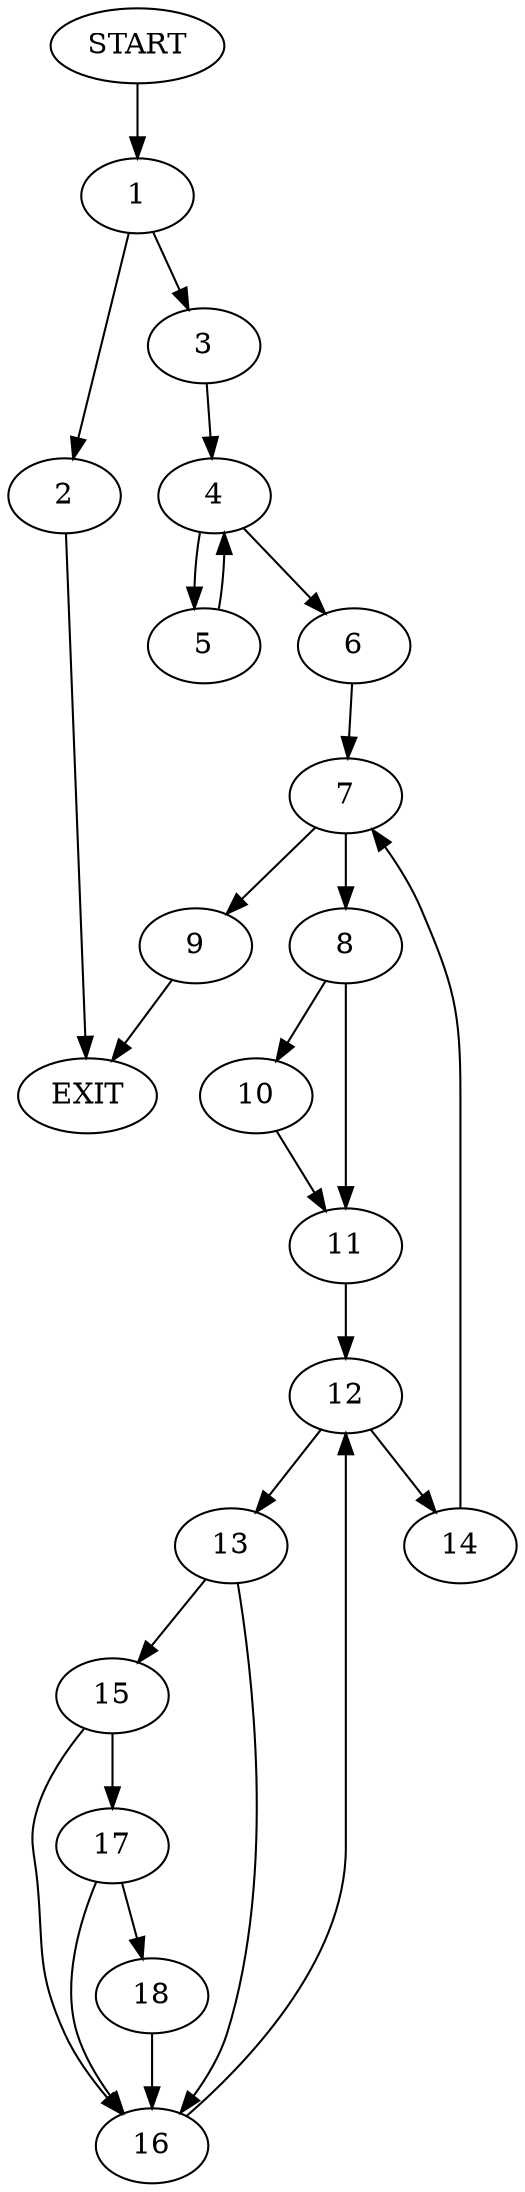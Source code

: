 digraph {
0 [label="START"]
19 [label="EXIT"]
0 -> 1
1 -> 2
1 -> 3
2 -> 19
3 -> 4
4 -> 5
4 -> 6
6 -> 7
5 -> 4
7 -> 8
7 -> 9
8 -> 10
8 -> 11
9 -> 19
10 -> 11
11 -> 12
12 -> 13
12 -> 14
14 -> 7
13 -> 15
13 -> 16
15 -> 16
15 -> 17
16 -> 12
17 -> 18
17 -> 16
18 -> 16
}
